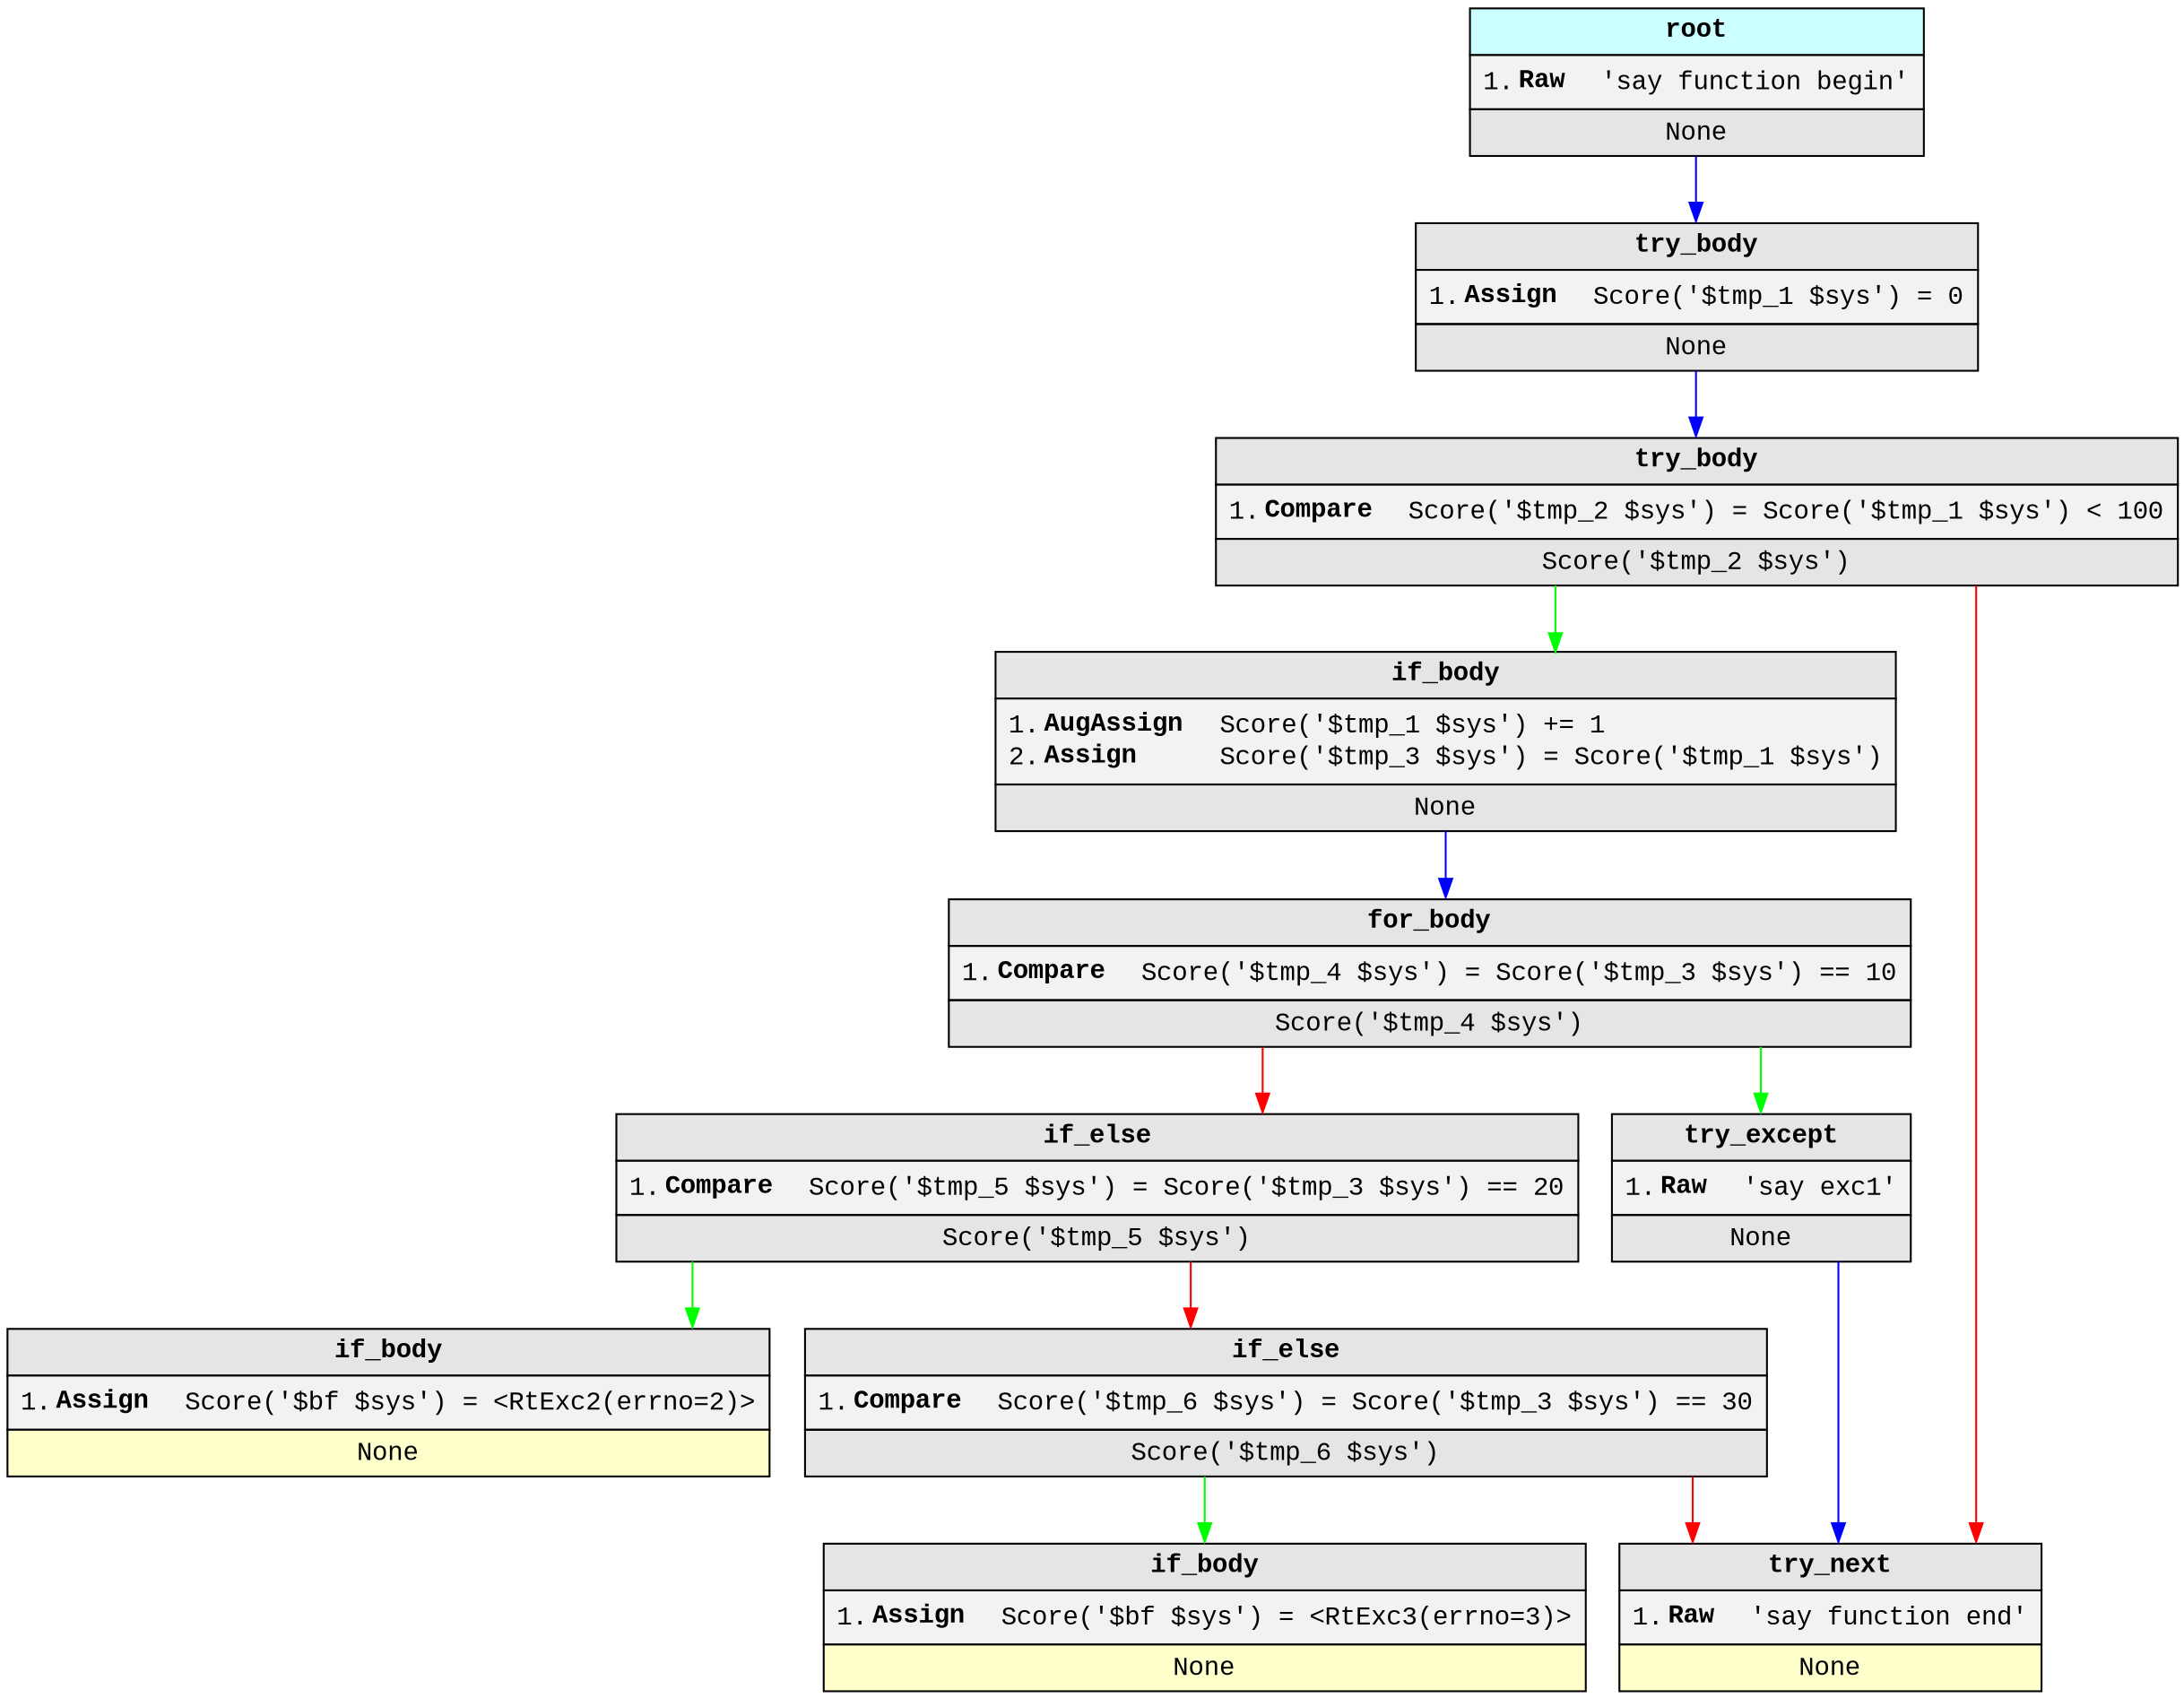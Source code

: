 digraph {
	node [fontname="Courier New"]
	edge [fontname="Courier New"]
	bgcolor=white splines=ortho
	node_1664862349008 [label=<
                    <table border="0" cellborder="1" cellspacing="0" cellpadding="4">
                        <tr><td><b>try_next</b></td></tr>
                        <tr><td bgcolor="gray95"><table border="0" cellborder="0" cellspacing="2" cellpadding="0">
                            <tr><td align="left">1.</td><td align="left"><b>Raw</b>  </td><td align="left">&#x27;say function end&#x27;</td></tr>
                        </table></td></tr>
                        <tr><td bgcolor="#ffffcc">None</td></tr>
                    </table>
                    > fillcolor=gray90 shape=plain style=filled]
	node_1664862505040 [label=<
                    <table border="0" cellborder="1" cellspacing="0" cellpadding="4">
                        <tr><td><b>if_body</b></td></tr>
                        <tr><td bgcolor="gray95"><table border="0" cellborder="0" cellspacing="2" cellpadding="0">
                            <tr><td align="left">1.</td><td align="left"><b>Assign</b>  </td><td align="left">Score(&#x27;$bf $sys&#x27;) = &lt;RtExc3(errno=3)&gt;</td></tr>
                        </table></td></tr>
                        <tr><td bgcolor="#ffffcc">None</td></tr>
                    </table>
                    > fillcolor=gray90 shape=plain style=filled]
	node_1664862504016 [label=<
                    <table border="0" cellborder="1" cellspacing="0" cellpadding="4">
                        <tr><td><b>if_else</b></td></tr>
                        <tr><td bgcolor="gray95"><table border="0" cellborder="0" cellspacing="2" cellpadding="0">
                            <tr><td align="left">1.</td><td align="left"><b>Compare</b>  </td><td align="left">Score(&#x27;$tmp_6 $sys&#x27;) = Score(&#x27;$tmp_3 $sys&#x27;) == 30</td></tr>
                        </table></td></tr>
                        <tr><td>Score(&#x27;$tmp_6 $sys&#x27;)</td></tr>
                    </table>
                    > fillcolor=gray90 shape=plain style=filled]
	node_1664862504016:sw -> node_1664862505040:n [color=green]
	node_1664862504016:se -> node_1664862349008:n [color=red]
	node_1664862503632 [label=<
                    <table border="0" cellborder="1" cellspacing="0" cellpadding="4">
                        <tr><td><b>if_body</b></td></tr>
                        <tr><td bgcolor="gray95"><table border="0" cellborder="0" cellspacing="2" cellpadding="0">
                            <tr><td align="left">1.</td><td align="left"><b>Assign</b>  </td><td align="left">Score(&#x27;$bf $sys&#x27;) = &lt;RtExc2(errno=2)&gt;</td></tr>
                        </table></td></tr>
                        <tr><td bgcolor="#ffffcc">None</td></tr>
                    </table>
                    > fillcolor=gray90 shape=plain style=filled]
	node_1664862469328 [label=<
                    <table border="0" cellborder="1" cellspacing="0" cellpadding="4">
                        <tr><td><b>if_else</b></td></tr>
                        <tr><td bgcolor="gray95"><table border="0" cellborder="0" cellspacing="2" cellpadding="0">
                            <tr><td align="left">1.</td><td align="left"><b>Compare</b>  </td><td align="left">Score(&#x27;$tmp_5 $sys&#x27;) = Score(&#x27;$tmp_3 $sys&#x27;) == 20</td></tr>
                        </table></td></tr>
                        <tr><td>Score(&#x27;$tmp_5 $sys&#x27;)</td></tr>
                    </table>
                    > fillcolor=gray90 shape=plain style=filled]
	node_1664862469328:sw -> node_1664862503632:n [color=green]
	node_1664862469328:se -> node_1664862504016:n [color=red]
	node_1664862464272 [label=<
                    <table border="0" cellborder="1" cellspacing="0" cellpadding="4">
                        <tr><td><b>try_except</b></td></tr>
                        <tr><td bgcolor="gray95"><table border="0" cellborder="0" cellspacing="2" cellpadding="0">
                            <tr><td align="left">1.</td><td align="left"><b>Raw</b>  </td><td align="left">&#x27;say exc1&#x27;</td></tr>
                        </table></td></tr>
                        <tr><td>None</td></tr>
                    </table>
                    > fillcolor=gray90 shape=plain style=filled]
	node_1664862464272:s -> node_1664862349008:n [color=blue]
	node_1664862466640 [label=<
                    <table border="0" cellborder="1" cellspacing="0" cellpadding="4">
                        <tr><td><b>for_body</b></td></tr>
                        <tr><td bgcolor="gray95"><table border="0" cellborder="0" cellspacing="2" cellpadding="0">
                            <tr><td align="left">1.</td><td align="left"><b>Compare</b>  </td><td align="left">Score(&#x27;$tmp_4 $sys&#x27;) = Score(&#x27;$tmp_3 $sys&#x27;) == 10</td></tr>
                        </table></td></tr>
                        <tr><td>Score(&#x27;$tmp_4 $sys&#x27;)</td></tr>
                    </table>
                    > fillcolor=gray90 shape=plain style=filled]
	node_1664862466640:sw -> node_1664862464272:n [color=green]
	node_1664862466640:se -> node_1664862469328:n [color=red]
	node_1664862468752 [label=<
                    <table border="0" cellborder="1" cellspacing="0" cellpadding="4">
                        <tr><td><b>if_body</b></td></tr>
                        <tr><td bgcolor="gray95"><table border="0" cellborder="0" cellspacing="2" cellpadding="0">
                            <tr><td align="left">1.</td><td align="left"><b>AugAssign</b>  </td><td align="left">Score(&#x27;$tmp_1 $sys&#x27;) += 1</td></tr>
<tr><td align="left">2.</td><td align="left"><b>Assign</b>  </td><td align="left">Score(&#x27;$tmp_3 $sys&#x27;) = Score(&#x27;$tmp_1 $sys&#x27;)</td></tr>
                        </table></td></tr>
                        <tr><td>None</td></tr>
                    </table>
                    > fillcolor=gray90 shape=plain style=filled]
	node_1664862468752:s -> node_1664862466640:n [color=blue]
	node_1664862468240 [label=<
                    <table border="0" cellborder="1" cellspacing="0" cellpadding="4">
                        <tr><td><b>try_body</b></td></tr>
                        <tr><td bgcolor="gray95"><table border="0" cellborder="0" cellspacing="2" cellpadding="0">
                            <tr><td align="left">1.</td><td align="left"><b>Compare</b>  </td><td align="left">Score(&#x27;$tmp_2 $sys&#x27;) = Score(&#x27;$tmp_1 $sys&#x27;) &lt; 100</td></tr>
                        </table></td></tr>
                        <tr><td>Score(&#x27;$tmp_2 $sys&#x27;)</td></tr>
                    </table>
                    > fillcolor=gray90 shape=plain style=filled]
	node_1664862468240:sw -> node_1664862468752:n [color=green]
	node_1664862468240:se -> node_1664862349008:n [color=red]
	node_1664859179280 [label=<
                    <table border="0" cellborder="1" cellspacing="0" cellpadding="4">
                        <tr><td><b>try_body</b></td></tr>
                        <tr><td bgcolor="gray95"><table border="0" cellborder="0" cellspacing="2" cellpadding="0">
                            <tr><td align="left">1.</td><td align="left"><b>Assign</b>  </td><td align="left">Score(&#x27;$tmp_1 $sys&#x27;) = 0</td></tr>
                        </table></td></tr>
                        <tr><td>None</td></tr>
                    </table>
                    > fillcolor=gray90 shape=plain style=filled]
	node_1664859179280:s -> node_1664862468240:n [color=blue]
	node_1664857928784 [label=<
                    <table border="0" cellborder="1" cellspacing="0" cellpadding="4">
                        <tr><td bgcolor="#ccffff"><b>root</b></td></tr>
                        <tr><td bgcolor="gray95"><table border="0" cellborder="0" cellspacing="2" cellpadding="0">
                            <tr><td align="left">1.</td><td align="left"><b>Raw</b>  </td><td align="left">&#x27;say function begin&#x27;</td></tr>
                        </table></td></tr>
                        <tr><td>None</td></tr>
                    </table>
                    > fillcolor=gray90 shape=plain style=filled]
	node_1664857928784:s -> node_1664859179280:n [color=blue]
}
